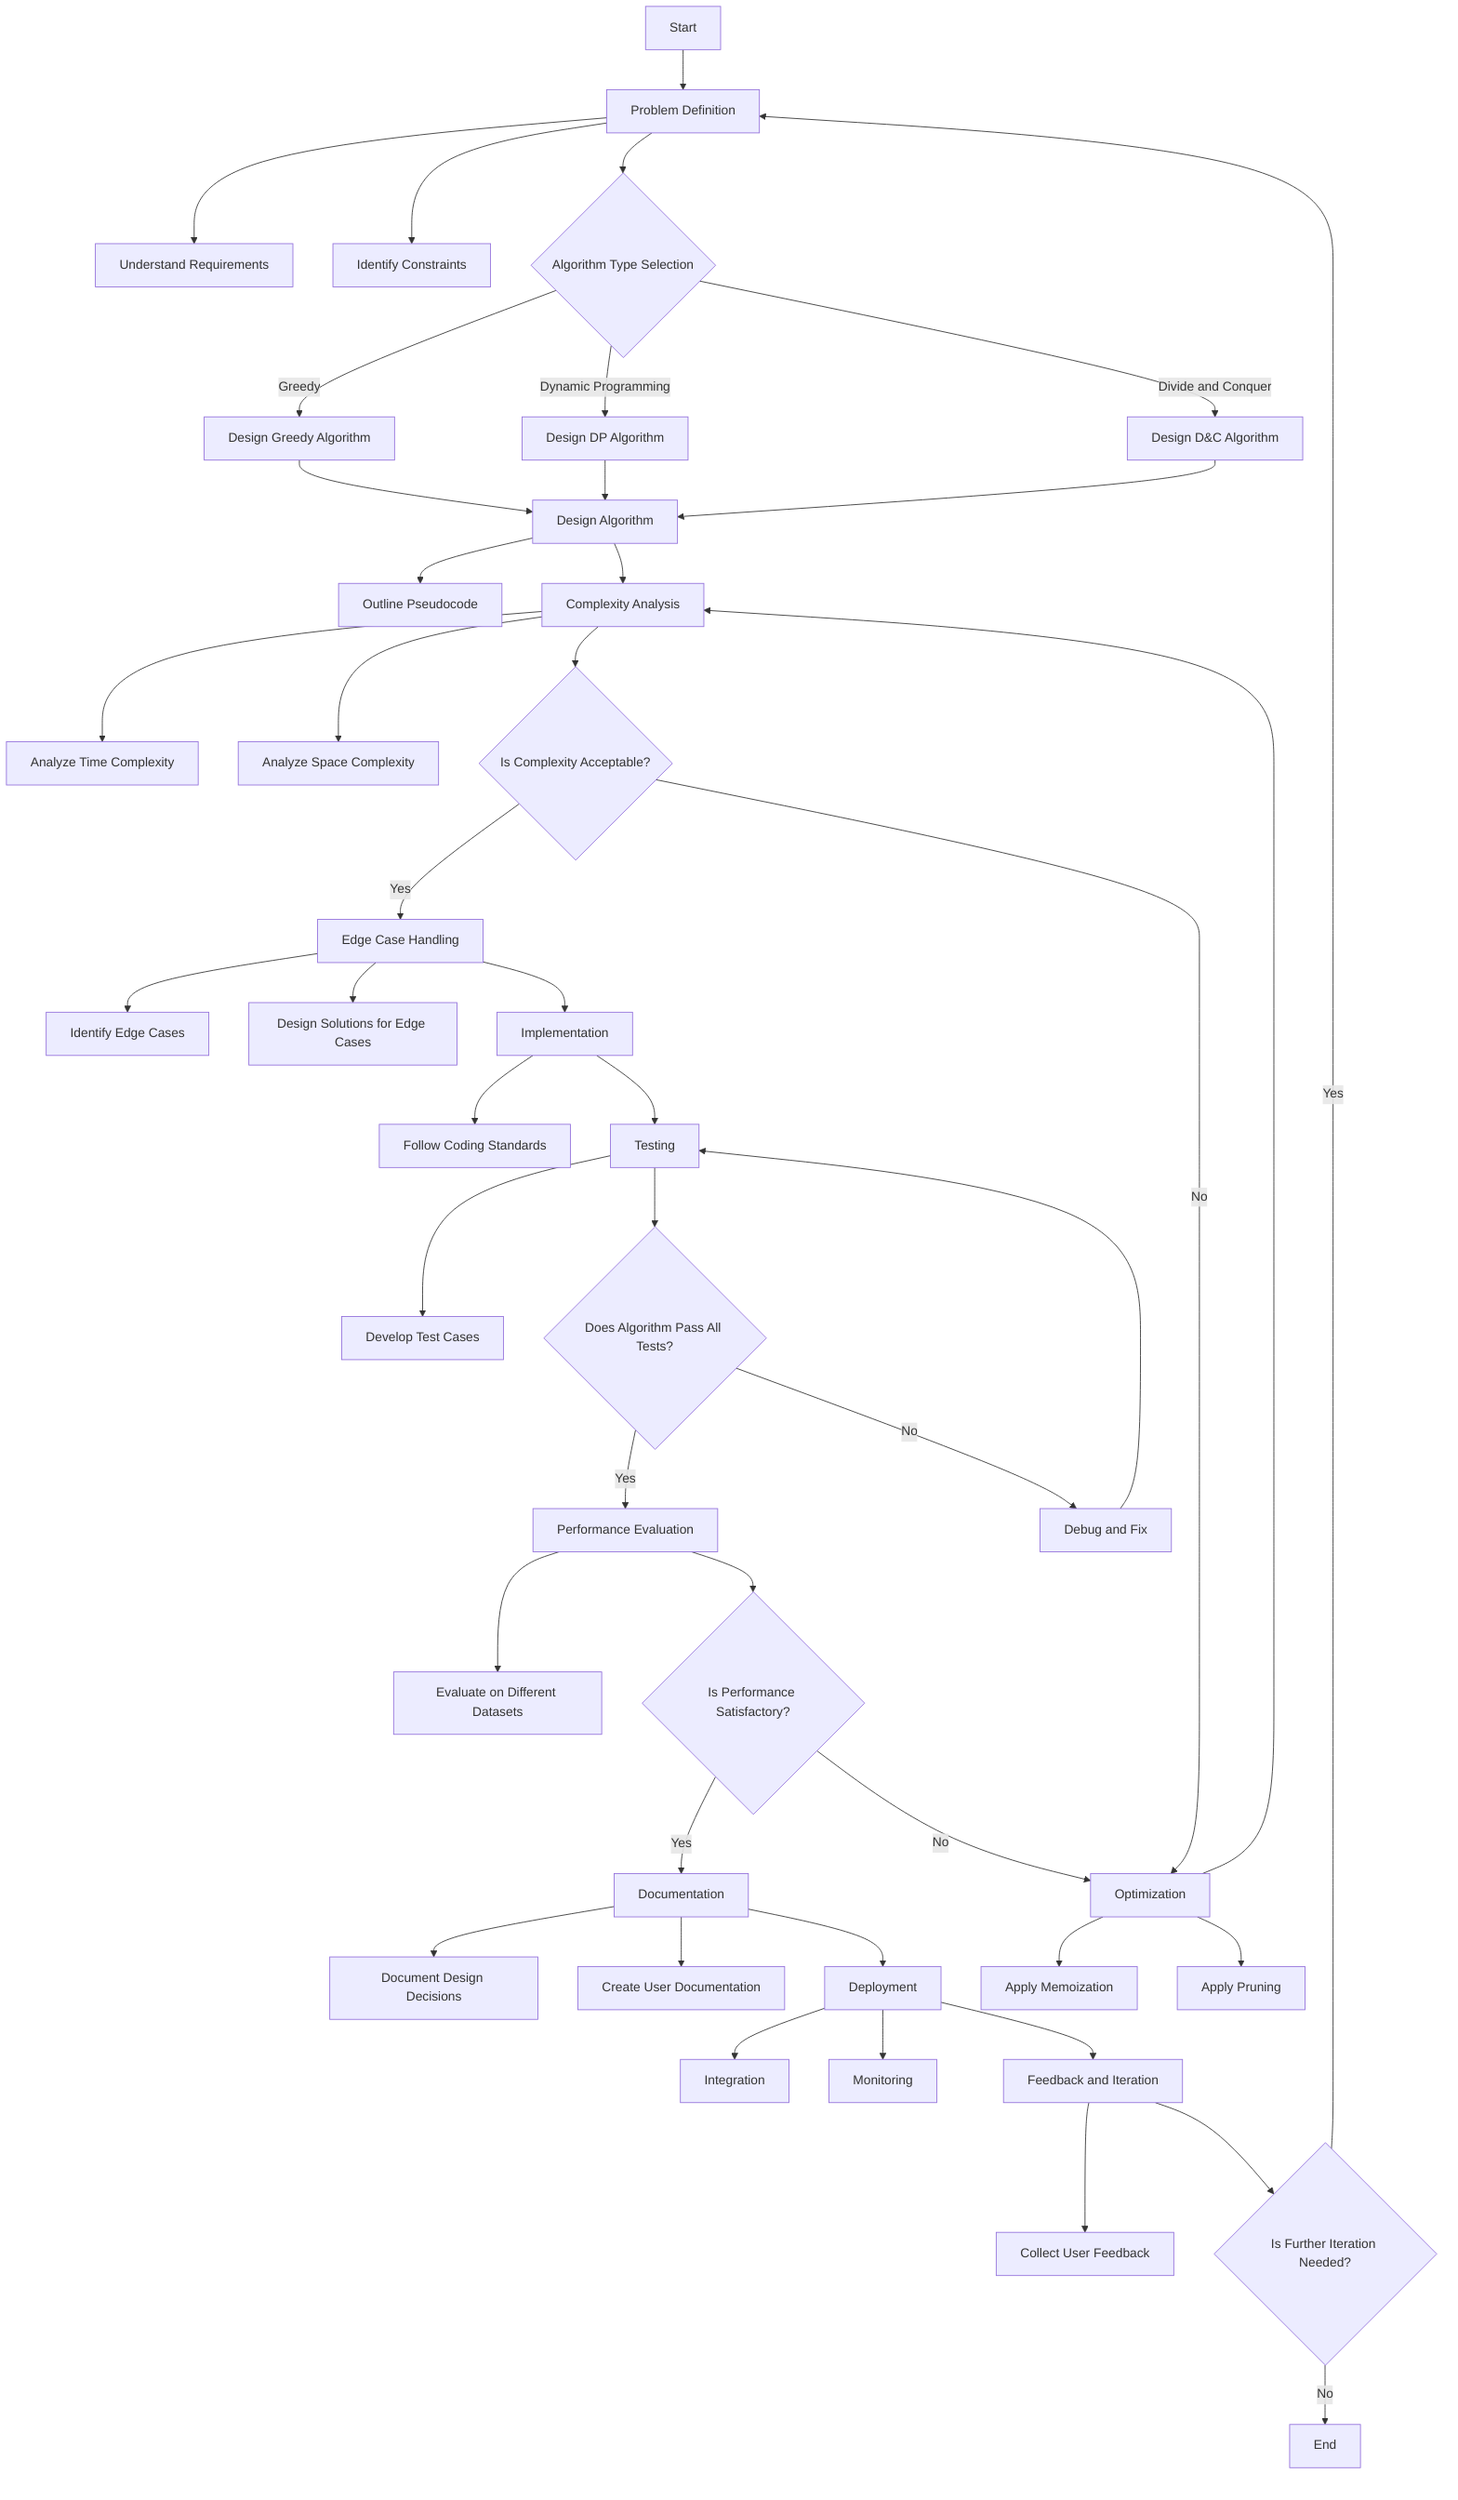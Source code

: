 flowchart TD
    A[Start] --> B[Problem Definition]
    B --> B1[Understand Requirements]
    B --> B2[Identify Constraints]
    B --> C{Algorithm Type Selection}
    C -->|Greedy| D1[Design Greedy Algorithm]
    C -->|Dynamic Programming| D2[Design DP Algorithm]
    C -->|Divide and Conquer| D3[Design D&C Algorithm]
    D1 --> E[Design Algorithm]
    D2 --> E
    D3 --> E
    E --> E1[Outline Pseudocode]
    E --> F[Complexity Analysis]
    F --> F1[Analyze Time Complexity]
    F --> F2[Analyze Space Complexity]
    F --> G{Is Complexity Acceptable?}
    G -->|Yes| H[Edge Case Handling]
    G -->|No| I[Optimization]
    I --> I1[Apply Memoization]
    I --> I2[Apply Pruning]
    I --> F
    H --> H1[Identify Edge Cases]
    H --> H2[Design Solutions for Edge Cases]
    H --> J[Implementation]
    J --> J1[Follow Coding Standards]
    J --> K[Testing]
    K --> K1[Develop Test Cases]
    K --> L{Does Algorithm Pass All Tests?}
    L -->|Yes| M[Performance Evaluation]
    L -->|No| N[Debug and Fix]
    N --> K
    M --> M1[Evaluate on Different Datasets]
    M --> O{Is Performance Satisfactory?}
    O -->|Yes| P[Documentation]
    O -->|No| I
    P --> P1[Document Design Decisions]
    P --> P2[Create User Documentation]
    P --> Q[Deployment]
    Q --> Q1[Integration]
    Q --> Q2[Monitoring]
    Q --> R[Feedback and Iteration]
    R --> R1[Collect User Feedback]
    R --> S{Is Further Iteration Needed?}
    S -->|Yes| B
    S -->|No| T[End]